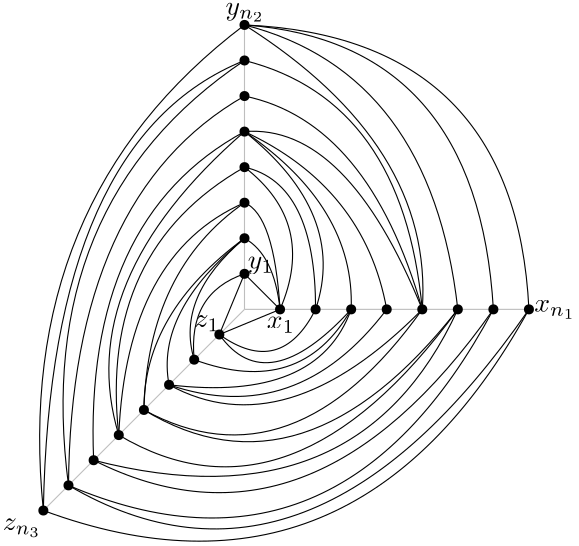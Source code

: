 <?xml version="1.0"?>
<!DOCTYPE ipe SYSTEM "ipe.dtd">
<ipe version="70206" creator="Ipe 7.2.7">
<info created="D:20180103144121" modified="D:20180104114144"/>
<ipestyle name="brew">
<color name="aliceblue" value="0.941 0.973 1"/>
<color name="brew1" value="0.552 0.827 0.78"/>
<color name="brew2" value="1 1 0.701"/>
<color name="brew3" value="0.745 0.729 0.854"/>
<color name="brew4" value="0.984 0.501 0.447"/>
<color name="brew5" value="0.501 0.694 0.827"/>
<color name="brew6" value="0.992 0.705 0.384"/>
<color name="brew7" value="0.701 0.87 0.411"/>
<color name="brew8" value="0.988 0.803 0.898"/>
</ipestyle>
<ipestyle name="basic">
<symbol name="arrow/arc(spx)">
<path stroke="sym-stroke" fill="sym-stroke" pen="sym-pen">
0 0 m
-1 0.333 l
-1 -0.333 l
h
</path>
</symbol>
<symbol name="arrow/farc(spx)">
<path stroke="sym-stroke" fill="white" pen="sym-pen">
0 0 m
-1 0.333 l
-1 -0.333 l
h
</path>
</symbol>
<symbol name="arrow/ptarc(spx)">
<path stroke="sym-stroke" fill="sym-stroke" pen="sym-pen">
0 0 m
-1 0.333 l
-0.8 0 l
-1 -0.333 l
h
</path>
</symbol>
<symbol name="arrow/fptarc(spx)">
<path stroke="sym-stroke" fill="white" pen="sym-pen">
0 0 m
-1 0.333 l
-0.8 0 l
-1 -0.333 l
h
</path>
</symbol>
<symbol name="mark/circle(sx)" transformations="translations">
<path fill="sym-stroke">
0.6 0 0 0.6 0 0 e
0.4 0 0 0.4 0 0 e
</path>
</symbol>
<symbol name="mark/disk(sx)" transformations="translations">
<path fill="sym-stroke">
0.6 0 0 0.6 0 0 e
</path>
</symbol>
<symbol name="mark/fdisk(sfx)" transformations="translations">
<group>
<path fill="sym-fill">
0.5 0 0 0.5 0 0 e
</path>
<path fill="sym-stroke" fillrule="eofill">
0.6 0 0 0.6 0 0 e
0.4 0 0 0.4 0 0 e
</path>
</group>
</symbol>
<symbol name="mark/box(sx)" transformations="translations">
<path fill="sym-stroke" fillrule="eofill">
-0.6 -0.6 m
0.6 -0.6 l
0.6 0.6 l
-0.6 0.6 l
h
-0.4 -0.4 m
0.4 -0.4 l
0.4 0.4 l
-0.4 0.4 l
h
</path>
</symbol>
<symbol name="mark/square(sx)" transformations="translations">
<path fill="sym-stroke">
-0.6 -0.6 m
0.6 -0.6 l
0.6 0.6 l
-0.6 0.6 l
h
</path>
</symbol>
<symbol name="mark/fsquare(sfx)" transformations="translations">
<group>
<path fill="sym-fill">
-0.5 -0.5 m
0.5 -0.5 l
0.5 0.5 l
-0.5 0.5 l
h
</path>
<path fill="sym-stroke" fillrule="eofill">
-0.6 -0.6 m
0.6 -0.6 l
0.6 0.6 l
-0.6 0.6 l
h
-0.4 -0.4 m
0.4 -0.4 l
0.4 0.4 l
-0.4 0.4 l
h
</path>
</group>
</symbol>
<symbol name="mark/cross(sx)" transformations="translations">
<group>
<path fill="sym-stroke">
-0.43 -0.57 m
0.57 0.43 l
0.43 0.57 l
-0.57 -0.43 l
h
</path>
<path fill="sym-stroke">
-0.43 0.57 m
0.57 -0.43 l
0.43 -0.57 l
-0.57 0.43 l
h
</path>
</group>
</symbol>
<symbol name="arrow/fnormal(spx)">
<path stroke="sym-stroke" fill="white" pen="sym-pen">
0 0 m
-1 0.333 l
-1 -0.333 l
h
</path>
</symbol>
<symbol name="arrow/pointed(spx)">
<path stroke="sym-stroke" fill="sym-stroke" pen="sym-pen">
0 0 m
-1 0.333 l
-0.8 0 l
-1 -0.333 l
h
</path>
</symbol>
<symbol name="arrow/fpointed(spx)">
<path stroke="sym-stroke" fill="white" pen="sym-pen">
0 0 m
-1 0.333 l
-0.8 0 l
-1 -0.333 l
h
</path>
</symbol>
<symbol name="arrow/linear(spx)">
<path stroke="sym-stroke" pen="sym-pen">
-1 0.333 m
0 0 l
-1 -0.333 l
</path>
</symbol>
<symbol name="arrow/fdouble(spx)">
<path stroke="sym-stroke" fill="white" pen="sym-pen">
0 0 m
-1 0.333 l
-1 -0.333 l
h
-1 0 m
-2 0.333 l
-2 -0.333 l
h
</path>
</symbol>
<symbol name="arrow/double(spx)">
<path stroke="sym-stroke" fill="sym-stroke" pen="sym-pen">
0 0 m
-1 0.333 l
-1 -0.333 l
h
-1 0 m
-2 0.333 l
-2 -0.333 l
h
</path>
</symbol>
<pen name="heavier" value="0.8"/>
<pen name="fat" value="1.2"/>
<pen name="ultrafat" value="2"/>
<symbolsize name="large" value="5"/>
<symbolsize name="small" value="2"/>
<symbolsize name="tiny" value="1.1"/>
<arrowsize name="large" value="10"/>
<arrowsize name="small" value="5"/>
<arrowsize name="tiny" value="3"/>
<color name="red" value="1 0 0"/>
<color name="green" value="0 1 0"/>
<color name="blue" value="0 0 1"/>
<color name="yellow" value="1 1 0"/>
<color name="orange" value="1 0.647 0"/>
<color name="gold" value="1 0.843 0"/>
<color name="purple" value="0.627 0.125 0.941"/>
<color name="gray" value="0.745"/>
<color name="brown" value="0.647 0.165 0.165"/>
<color name="navy" value="0 0 0.502"/>
<color name="pink" value="1 0.753 0.796"/>
<color name="seagreen" value="0.18 0.545 0.341"/>
<color name="turquoise" value="0.251 0.878 0.816"/>
<color name="violet" value="0.933 0.51 0.933"/>
<color name="darkblue" value="0 0 0.545"/>
<color name="darkcyan" value="0 0.545 0.545"/>
<color name="darkgray" value="0.663"/>
<color name="darkgreen" value="0 0.392 0"/>
<color name="darkmagenta" value="0.545 0 0.545"/>
<color name="darkorange" value="1 0.549 0"/>
<color name="darkred" value="0.545 0 0"/>
<color name="lightblue" value="0.678 0.847 0.902"/>
<color name="lightcyan" value="0.878 1 1"/>
<color name="lightgray" value="0.827"/>
<color name="lightgreen" value="0.565 0.933 0.565"/>
<color name="lightyellow" value="1 1 0.878"/>
<dashstyle name="dashed" value="[4] 0"/>
<dashstyle name="dotted" value="[1 3] 0"/>
<dashstyle name="dash dotted" value="[4 2 1 2] 0"/>
<dashstyle name="dash dot dotted" value="[4 2 1 2 1 2] 0"/>
<textsize name="large" value="\large"/>
<textsize name="small" value="\small"/>
<textsize name="tiny" value="\tiny"/>
<textsize name="Large" value="\Large"/>
<textsize name="LARGE" value="\LARGE"/>
<textsize name="huge" value="\huge"/>
<textsize name="Huge" value="\Huge"/>
<textsize name="footnote" value="\footnotesize"/>
<textstyle name="center" begin="\begin{center}" end="\end{center}"/>
<textstyle name="itemize" begin="\begin{itemize}" end="\end{itemize}"/>
<textstyle name="item" begin="\begin{itemize}\item{}" end="\end{itemize}"/>
<gridsize name="4 pts" value="4"/>
<gridsize name="8 pts (~3 mm)" value="8"/>
<gridsize name="16 pts (~6 mm)" value="16"/>
<gridsize name="32 pts (~12 mm)" value="32"/>
<gridsize name="10 pts (~3.5 mm)" value="10"/>
<gridsize name="20 pts (~7 mm)" value="20"/>
<gridsize name="14 pts (~5 mm)" value="14"/>
<gridsize name="28 pts (~10 mm)" value="28"/>
<gridsize name="56 pts (~20 mm)" value="56"/>
<anglesize name="90 deg" value="90"/>
<anglesize name="60 deg" value="60"/>
<anglesize name="45 deg" value="45"/>
<anglesize name="30 deg" value="30"/>
<anglesize name="22.5 deg" value="22.5"/>
<opacity name="10%" value="0.1"/>
<opacity name="30%" value="0.3"/>
<opacity name="50%" value="0.5"/>
<opacity name="75%" value="0.75"/>
<tiling name="falling" angle="-60" step="4" width="1"/>
<tiling name="rising" angle="30" step="4" width="1"/>
</ipestyle>
<page>
<layer name="g-p"/>
<layer name="path-vertices"/>
<layer name="path-adjacent"/>
<layer name="path"/>
<layer name="path-highlited"/>
<layer name="labels"/>
<view layers="g-p path-vertices path-adjacent path labels" active="labels"/>
<view layers="g-p path-vertices path-adjacent path-highlited" active="path-adjacent"/>
<view layers="g-p" active="path-adjacent"/>
<view layers="" active="g-p"/>
<path layer="path-adjacent" stroke="black">
240.891 674.523 m
278.024 644.873
266.491 610.523 c
</path>
<path matrix="0 0.8 0.8 0 -322.309 405.723" stroke="black">
256 832 m
113.179 733.176
176.804 624.8 c
</path>
<path matrix="0 0.8 0.8 0 -322.309 405.723" stroke="black">
165.491 613.486 m
332.932 616.511
368 704 c
</path>
<path matrix="0 0.8 0.8 0 -322.309 405.723" stroke="black">
256 832 m
378.692 825.955
384 704 c
</path>
<path matrix="0 0.8 0.8 0 -322.309 405.723" stroke="black">
256 816 m
376.43 808.857
384 704 c
</path>
<path matrix="0 0.8 0.8 0 -322.309 405.723" stroke="black">
384 704 m
329.914 789.246
256 784 c
</path>
<path matrix="0 0.8 0.8 0 -322.309 405.723" stroke="black">
320 704 m
294.714 736.696
256 720 c
</path>
<path stroke="black">
231.837 601.472 m
248.892 577.362
279.291 610.523 c
</path>
<group layer="path-highlited" matrix="0 0.8 0.8 0 -322.309 405.723">
<path stroke="brew4" pen="ultrafat">
256 720 m
272 704 l
</path>
<path stroke="brew4" pen="ultrafat">
272 704 m
244.687 692.682 l
</path>
<path stroke="brew4" pen="ultrafat">
244.687 692.682 m
225.04 720.219
256 736 c
</path>
<path stroke="brew4" pen="ultrafat">
256 736 m
312.818 735.989
320 704 c
</path>
<path stroke="brew4" pen="ultrafat">
320 704 m
282.468 638.243
199.432 647.428 c
</path>
<path stroke="brew4" pen="ultrafat">
199.432 647.428 m
153.329 724.98
256 800 c
</path>
<path stroke="brew4" pen="ultrafat">
256 800 m
362.51 787.913
384 704 c
</path>
<path stroke="brew4" pen="ultrafat">
384 704 m
304.933 599.412
165.491 613.486 c
</path>
<path stroke="brew4" pen="ultrafat">
165.491 613.486 m
113.754 753.396
256 832 c
</path>
</group>
<path layer="g-p" matrix="0 0.8 0.8 0 -219.909 405.723" stroke="gray">
256 704 m
256 576 l
</path>
<path matrix="0 0.8 0.8 0 -322.309 405.723" stroke="gray">
256 704 m
384 704 l
</path>
<path matrix="0.565686 -0.565686 -0.565686 -0.565686 421.909 1081.17" stroke="gray">
256 704 m
256 576 l
</path>
<use matrix="0 0.8 0.8 0 -322.309 405.723" name="mark/disk(sx)" pos="256 768" size="normal" stroke="black"/>
<use matrix="0 0.8 0.8 0 -322.309 405.723" name="mark/disk(sx)" pos="256 752" size="normal" stroke="black"/>
<use matrix="0 0.8 0.8 0 -322.309 405.723" name="mark/disk(sx)" pos="288 704" size="normal" stroke="black"/>
<use matrix="0 0.8 0.8 0 -322.309 405.723" name="mark/disk(sx)" pos="352 704" size="normal" stroke="black"/>
<use matrix="0.565686 -0.565686 -0.565686 -0.565686 494.314 1153.58" name="mark/disk(sx)" pos="256 736" size="normal" stroke="black"/>
<use matrix="0.565686 -0.565686 -0.565686 -0.565686 494.314 1153.58" name="mark/disk(sx)" pos="256 816" size="normal" stroke="black"/>
<group layer="path" matrix="0 0.8 0.8 0 -322.309 405.723">
<path stroke="black">
256 720 m
272 704 l
</path>
<path stroke="black">
272 704 m
244.687 692.682 l
</path>
<path stroke="black">
244.687 692.682 m
225.04 720.219
256 736 c
</path>
<path stroke="black">
256 736 m
312.818 735.989
320 704 c
</path>
<path stroke="black">
320 704 m
282.468 638.243
199.432 647.428 c
</path>
<path stroke="black">
199.432 647.428 m
153.329 724.98
256 800 c
</path>
<path stroke="black">
256 800 m
362.51 787.913
384 704 c
</path>
<path stroke="black">
384 704 m
304.933 599.412
165.491 613.486 c
</path>
<path stroke="black">
165.491 613.486 m
113.754 753.396
256 832 c
</path>
</group>
<use layer="g-p" matrix="0 0.8 0.8 0 -322.309 405.723" name="mark/disk(sx)" pos="256 784" size="normal" stroke="black"/>
<use matrix="0 0.8 0.8 0 -322.309 405.723" name="mark/disk(sx)" pos="304 704" size="normal" stroke="black"/>
<use matrix="0 0.8 0.8 0 -322.309 405.723" name="mark/disk(sx)" pos="336 704" size="normal" stroke="black"/>
<use matrix="0 0.8 0.8 0 -322.309 405.723" name="mark/disk(sx)" pos="368 704" size="normal" stroke="black"/>
<use matrix="0 0.8 0.8 0 -322.309 405.723" name="mark/disk(sx)" pos="256 816" size="normal" stroke="black"/>
<use matrix="0.565686 -0.565686 -0.565686 -0.565686 494.314 1153.58" name="mark/disk(sx)" pos="256 768" size="normal" stroke="black"/>
<use matrix="0.565686 -0.565686 -0.565686 -0.565686 494.314 1153.58" name="mark/disk(sx)" pos="256 800" size="normal" stroke="black"/>
<use matrix="0.565686 -0.565686 -0.565686 -0.565686 494.314 1153.58" name="mark/disk(sx)" pos="256 752" size="normal" stroke="black"/>
<path layer="path-adjacent" matrix="0 0.8 0.8 0 -322.309 405.723" stroke="black">
256 800 m
167.237 730.41
210.745 658.741 c
</path>
<path matrix="0 0.8 0.8 0 -322.309 405.723" stroke="black">
199.432 647.428 m
280.885 650.957
304 704 c
</path>
<path matrix="0 0.8 0.8 0 -322.309 405.723" stroke="black">
272 704 m
263.284 678.363
233.373 681.369 c
</path>
<path matrix="0 0.8 0.8 0 -322.309 405.723" stroke="black">
256 720 m
244.687 692.682 l
</path>
<path layer="g-p" matrix="0 0.8 0.8 0 -322.309 405.723" stroke="black">
256 816 m
138.825 733.679
188.118 636.114 c
</path>
<path matrix="0 0.8 0.8 0 -322.309 405.723" stroke="black">
256 816 m
124.996 745.999
176.804 624.8 c
</path>
<path matrix="0 0.8 0.8 0 -322.309 405.723" stroke="black">
256 784 m
174.277 725.633
210.745 658.741 c
</path>
<path matrix="0 0.8 0.8 0 -322.309 405.723" stroke="black">
256 784 m
193.386 722.113
222.059 670.055 c
</path>
<path matrix="0 0.8 0.8 0 -322.309 405.723" stroke="black">
222.059 670.055 m
202.438 727.393
256 768 c
</path>
<path matrix="0 0.8 0.8 0 -322.309 405.723" stroke="black">
233.373 681.369 m
215.764 729.153
256 752 c
</path>
<path matrix="0 0.8 0.8 0 -322.309 405.723" stroke="black">
222.059 670.055 m
214.003 736.947
256 752 c
</path>
<path matrix="0 0.8 0.8 0 -322.309 405.723" stroke="black">
256 784 m
350.029 775.165
368 704 c
</path>
<path matrix="0 0.8 0.8 0 -322.309 405.723" stroke="black">
256 784 m
340.475 759.828
352 704 c
</path>
<path matrix="0 0.8 0.8 0 -322.309 405.723" stroke="black">
256 784 m
339.72 750.022
336 704 c
</path>
<path matrix="0 0.8 0.8 0 -322.309 405.723" stroke="black">
336 704 m
310.805 758.068
256 768 c
</path>
<path matrix="0 0.8 0.8 0 -322.309 405.723" stroke="black">
336 704 m
302.005 753.794
256 752 c
</path>
<path matrix="0.8 0 0 0.8 51.3842 121.631" stroke="black">
236.883 691.115 m
164.487 651.9
168.997 543.233 c
</path>
<path matrix="0 0.8 0.8 0 -322.309 405.723" stroke="black">
176.804 624.8 m
307.285 625.814
352 704 c
</path>
<path matrix="0 0.8 0.8 0 -322.309 405.723" stroke="black">
176.804 624.8 m
303.765 608.214
368 704 c
</path>
<path matrix="0 0.8 0.8 0 -322.309 405.723" stroke="black">
288 704 m
261.524 672.832
233.373 681.369 c
</path>
<path matrix="0 0.8 0.8 0 -322.309 405.723" stroke="black">
288 704 m
254.987 663.78
222.059 670.055 c
</path>
<path matrix="0 0.8 0.8 0 -322.309 405.723" stroke="black">
288 704 m
254.484 658.5
210.745 658.741 c
</path>
<path matrix="0 0.8 0.8 0 -322.309 405.723" stroke="black">
210.745 658.741 m
273.845 660.512
304 704 c
</path>
<group layer="path-vertices" matrix="0 0.8 0.8 0 -322.309 405.723">
<group>
<use name="mark/disk(sx)" pos="320 704" size="normal" stroke="black"/>
<use matrix="-0.707107 0.707107 -0.707107 -0.707107 934.823 1020.78" name="mark/disk(sx)" pos="256 784" size="normal" stroke="black"/>
<use name="mark/disk(sx)" pos="256 736" size="normal" stroke="black"/>
<use name="mark/disk(sx)" pos="256 800" size="normal" stroke="black"/>
<use name="mark/disk(sx)" pos="256 720" size="normal" stroke="black"/>
<use name="mark/disk(sx)" pos="272 704" size="normal" stroke="black"/>
<use name="mark/disk(sx)" pos="256 832" size="normal" stroke="black"/>
<use name="mark/disk(sx)" pos="384 704" size="normal" stroke="black"/>
<use matrix="-0.707107 0.707107 -0.707107 -0.707107 934.823 1020.78" name="mark/disk(sx)" pos="256 720" size="normal" stroke="black"/>
<use matrix="-0.707107 0.707107 -0.707107 -0.707107 934.823 1020.78" name="mark/disk(sx)" pos="256 832" size="normal" stroke="black"/>
</group>
</group>
<path layer="path-adjacent" matrix="0 0.8 0.8 0 -322.309 405.723" stroke="black">
256 800 m
157.431 754.799
188.118 636.114 c
</path>
<path matrix="0.8 0 0 0.8 51.3842 121.631" stroke="black">
180.311 554.547 m
159.347 623.63
236.883 691.115 c
</path>
<path matrix="0 0.8 0.8 0 -322.309 405.723" stroke="black">
256 720 m
280.633 717.336
288 704 c
</path>
<path matrix="0 0.8 0.8 0 -322.309 405.723" stroke="black">
256 720 m
298.485 717.336
304 704 c
</path>
<text layer="labels" matrix="0.8 0 0 0.8 50.5842 125.631" transformations="translations" pos="254.239 602.873" stroke="black" type="label" width="10.163" height="4.294" depth="1.49" halign="center" valign="top" style="math">x_1</text>
<text matrix="0.8 0 0 0.8 130.584 90.4306" transformations="translations" pos="139.38 668.507" stroke="black" type="label" width="9.354" height="4.297" depth="1.93" valign="baseline" style="math">y_1</text>
<text matrix="0.8 0 0 0.8 120.184 100.031" transformations="translations" pos="139.775 630.154" stroke="black" type="label" width="9.102" height="4.294" depth="1.49" halign="right" valign="baseline" style="math">z_1</text>
<text matrix="0.8 0 0 0.8 45.7842 120.831" transformations="translations" pos="374.239 612.164" stroke="black" type="label" width="15.005" height="4.29" depth="2.49" valign="center" style="math">x_{n_1}</text>
<text matrix="0.8 0 0 0.8 67.3842 122.431" transformations="translations" pos="125.542 516.086" stroke="black" type="label" width="13.944" height="4.29" depth="2.49" halign="right" valign="top" style="math">z_{n_3}</text>
<text matrix="0.8 0 0 0.8 65.7842 128.031" transformations="translations" pos="219.248 735.722" stroke="black" type="label" width="14.196" height="4.29" depth="2.49" halign="center" valign="baseline" style="math">y_{n_2}</text>
</page>
</ipe>
